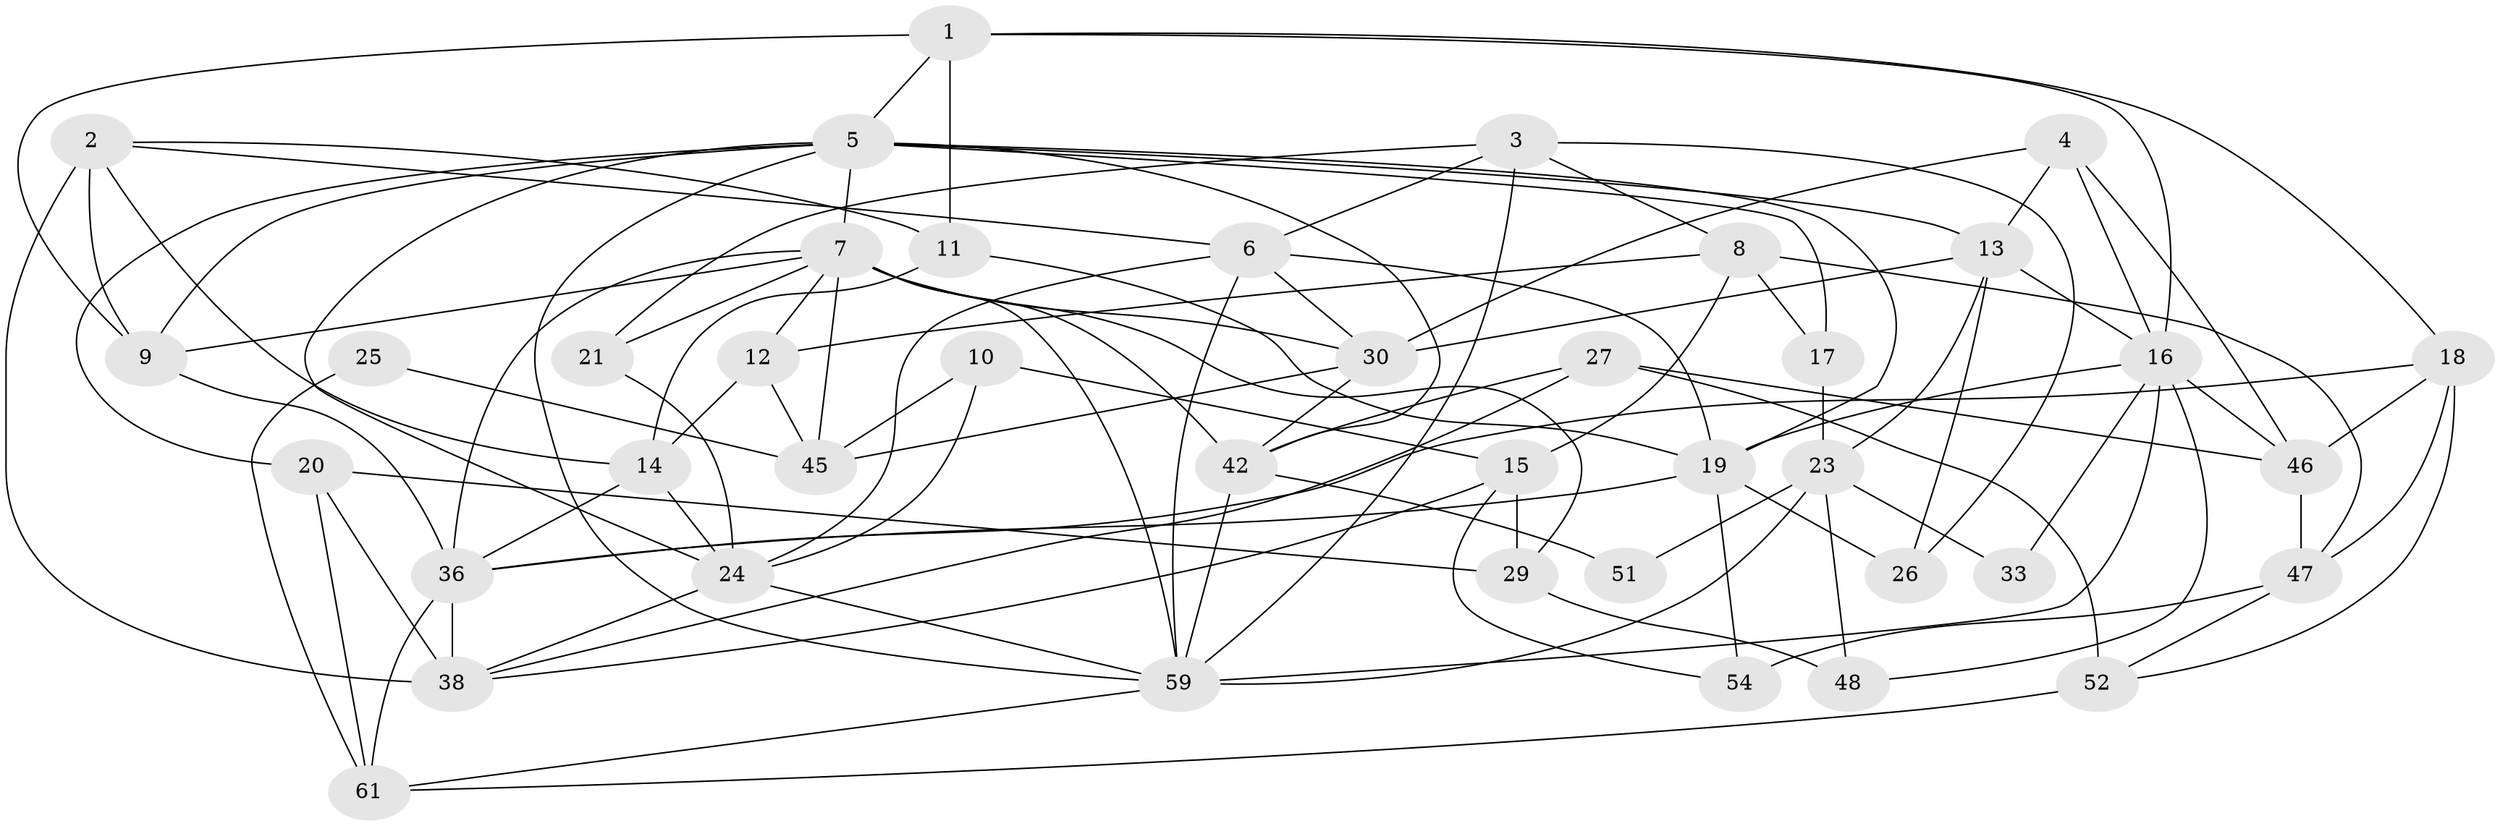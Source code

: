 // Generated by graph-tools (version 1.1) at 2025/24/03/03/25 07:24:01]
// undirected, 41 vertices, 103 edges
graph export_dot {
graph [start="1"]
  node [color=gray90,style=filled];
  1 [super="+37"];
  2 [super="+35"];
  3 [super="+50"];
  4 [super="+32"];
  5 [super="+66"];
  6 [super="+34"];
  7 [super="+55"];
  8 [super="+41"];
  9 [super="+58"];
  10 [super="+43"];
  11 [super="+40"];
  12 [super="+49"];
  13 [super="+57"];
  14 [super="+31"];
  15 [super="+22"];
  16 [super="+60"];
  17;
  18;
  19 [super="+44"];
  20;
  21;
  23 [super="+28"];
  24 [super="+62"];
  25;
  26;
  27 [super="+39"];
  29;
  30 [super="+63"];
  33;
  36 [super="+64"];
  38 [super="+53"];
  42 [super="+56"];
  45;
  46;
  47 [super="+68"];
  48;
  51;
  52;
  54;
  59 [super="+67"];
  61 [super="+65"];
  1 -- 18;
  1 -- 9;
  1 -- 16;
  1 -- 5;
  1 -- 11;
  2 -- 38 [weight=2];
  2 -- 9;
  2 -- 6;
  2 -- 14;
  2 -- 11;
  3 -- 21;
  3 -- 26;
  3 -- 6;
  3 -- 8;
  3 -- 59;
  4 -- 30;
  4 -- 16;
  4 -- 46;
  4 -- 13;
  5 -- 24;
  5 -- 9;
  5 -- 7;
  5 -- 17;
  5 -- 19;
  5 -- 20;
  5 -- 42;
  5 -- 13;
  5 -- 59;
  6 -- 59;
  6 -- 19;
  6 -- 24;
  6 -- 30;
  7 -- 42;
  7 -- 29;
  7 -- 21;
  7 -- 45;
  7 -- 9;
  7 -- 12;
  7 -- 36;
  7 -- 30;
  7 -- 59;
  8 -- 15;
  8 -- 17;
  8 -- 12;
  8 -- 47;
  9 -- 36;
  10 -- 45;
  10 -- 24;
  10 -- 15;
  11 -- 19;
  11 -- 14;
  12 -- 45;
  12 -- 14;
  13 -- 16;
  13 -- 23;
  13 -- 26;
  13 -- 30;
  14 -- 24;
  14 -- 36;
  15 -- 38;
  15 -- 29;
  15 -- 54;
  16 -- 33;
  16 -- 46;
  16 -- 19;
  16 -- 48;
  16 -- 59;
  17 -- 23;
  18 -- 47;
  18 -- 36;
  18 -- 46;
  18 -- 52;
  19 -- 26;
  19 -- 36;
  19 -- 54;
  20 -- 38;
  20 -- 29;
  20 -- 61;
  21 -- 24;
  23 -- 59;
  23 -- 33;
  23 -- 48;
  23 -- 51;
  24 -- 59;
  24 -- 38;
  25 -- 45;
  25 -- 61;
  27 -- 52 [weight=2];
  27 -- 38;
  27 -- 42;
  27 -- 46;
  29 -- 48;
  30 -- 42;
  30 -- 45;
  36 -- 38 [weight=2];
  36 -- 61;
  42 -- 51;
  42 -- 59;
  46 -- 47;
  47 -- 52;
  47 -- 54;
  52 -- 61;
  59 -- 61;
}
